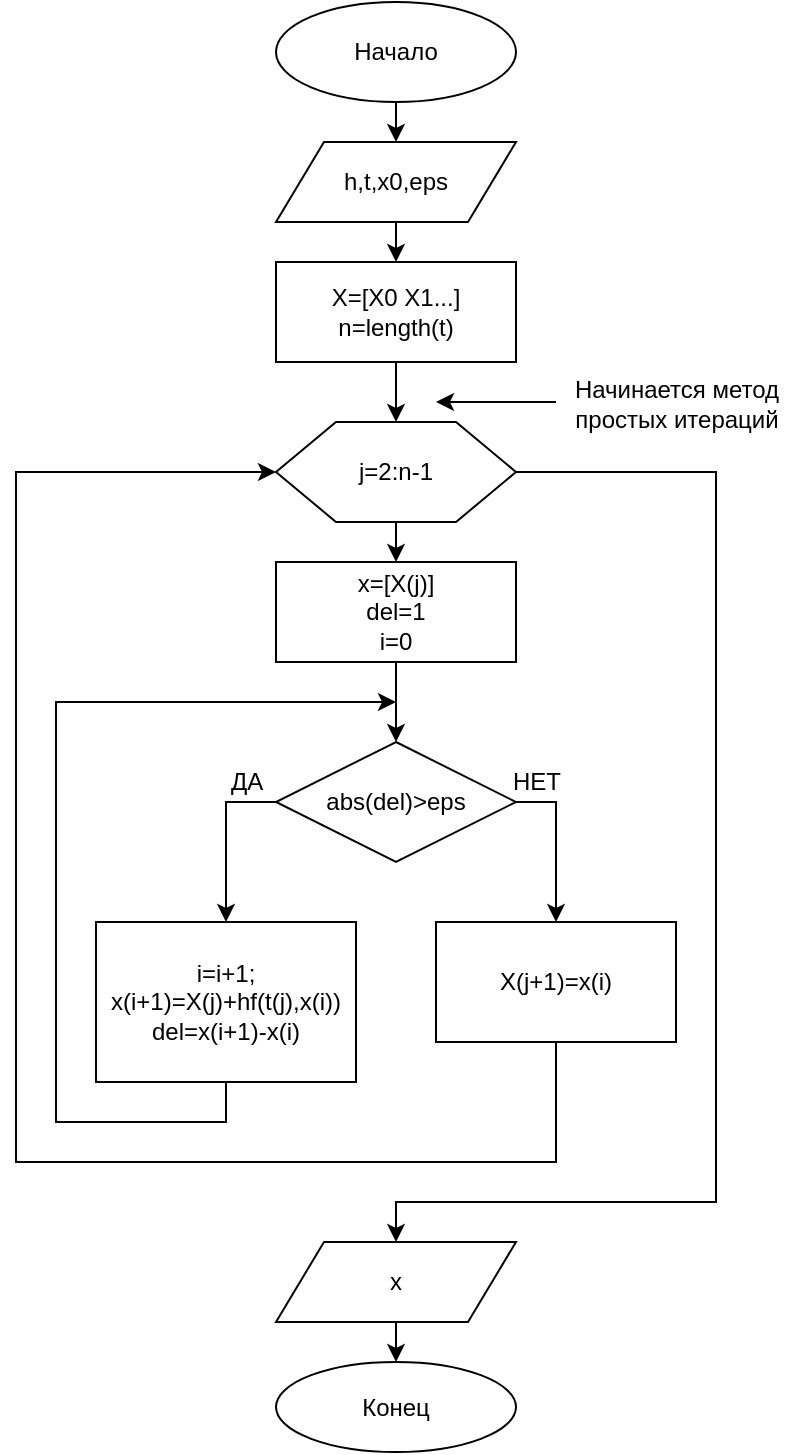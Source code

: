 <mxfile version="13.3.9" type="device"><diagram id="vPtZJe7t3Ld11ThxYxX_" name="Page-1"><mxGraphModel dx="614" dy="592" grid="1" gridSize="10" guides="1" tooltips="1" connect="1" arrows="1" fold="1" page="1" pageScale="1" pageWidth="827" pageHeight="1169" math="0" shadow="0"><root><mxCell id="0"/><mxCell id="1" parent="0"/><mxCell id="J-A4npTsexHRF7itAPoz-8" style="edgeStyle=orthogonalEdgeStyle;rounded=0;orthogonalLoop=1;jettySize=auto;html=1;exitX=0.5;exitY=1;exitDx=0;exitDy=0;entryX=0.5;entryY=0;entryDx=0;entryDy=0;" edge="1" parent="1" source="J-A4npTsexHRF7itAPoz-1" target="J-A4npTsexHRF7itAPoz-2"><mxGeometry relative="1" as="geometry"/></mxCell><mxCell id="J-A4npTsexHRF7itAPoz-1" value="Начало" style="ellipse;whiteSpace=wrap;html=1;" vertex="1" parent="1"><mxGeometry x="360" y="50" width="120" height="50" as="geometry"/></mxCell><mxCell id="J-A4npTsexHRF7itAPoz-9" style="edgeStyle=orthogonalEdgeStyle;rounded=0;orthogonalLoop=1;jettySize=auto;html=1;exitX=0.5;exitY=1;exitDx=0;exitDy=0;entryX=0.5;entryY=0;entryDx=0;entryDy=0;" edge="1" parent="1" source="J-A4npTsexHRF7itAPoz-2" target="J-A4npTsexHRF7itAPoz-3"><mxGeometry relative="1" as="geometry"/></mxCell><mxCell id="J-A4npTsexHRF7itAPoz-2" value="h,t,x0,eps" style="shape=parallelogram;perimeter=parallelogramPerimeter;whiteSpace=wrap;html=1;" vertex="1" parent="1"><mxGeometry x="360" y="120" width="120" height="40" as="geometry"/></mxCell><mxCell id="J-A4npTsexHRF7itAPoz-10" style="edgeStyle=orthogonalEdgeStyle;rounded=0;orthogonalLoop=1;jettySize=auto;html=1;exitX=0.5;exitY=1;exitDx=0;exitDy=0;entryX=0.5;entryY=0;entryDx=0;entryDy=0;" edge="1" parent="1" source="J-A4npTsexHRF7itAPoz-3"><mxGeometry relative="1" as="geometry"><mxPoint x="420" y="260" as="targetPoint"/></mxGeometry></mxCell><mxCell id="J-A4npTsexHRF7itAPoz-3" value="X=[X0 X1...]&lt;br&gt;n=length(t)" style="rounded=0;whiteSpace=wrap;html=1;" vertex="1" parent="1"><mxGeometry x="360" y="180" width="120" height="50" as="geometry"/></mxCell><mxCell id="J-A4npTsexHRF7itAPoz-14" style="edgeStyle=orthogonalEdgeStyle;rounded=0;orthogonalLoop=1;jettySize=auto;html=1;exitX=0.5;exitY=1;exitDx=0;exitDy=0;entryX=0.5;entryY=0;entryDx=0;entryDy=0;" edge="1" parent="1" source="J-A4npTsexHRF7itAPoz-6" target="J-A4npTsexHRF7itAPoz-7"><mxGeometry relative="1" as="geometry"/></mxCell><mxCell id="J-A4npTsexHRF7itAPoz-6" value="x" style="shape=parallelogram;perimeter=parallelogramPerimeter;whiteSpace=wrap;html=1;" vertex="1" parent="1"><mxGeometry x="360" y="670" width="120" height="40" as="geometry"/></mxCell><mxCell id="J-A4npTsexHRF7itAPoz-7" value="Конец" style="ellipse;whiteSpace=wrap;html=1;" vertex="1" parent="1"><mxGeometry x="360" y="730" width="120" height="45" as="geometry"/></mxCell><mxCell id="J-A4npTsexHRF7itAPoz-22" style="edgeStyle=orthogonalEdgeStyle;rounded=0;orthogonalLoop=1;jettySize=auto;html=1;exitX=0.5;exitY=1;exitDx=0;exitDy=0;entryX=0.5;entryY=0;entryDx=0;entryDy=0;" edge="1" parent="1" source="J-A4npTsexHRF7itAPoz-17" target="J-A4npTsexHRF7itAPoz-18"><mxGeometry relative="1" as="geometry"/></mxCell><mxCell id="J-A4npTsexHRF7itAPoz-31" style="edgeStyle=orthogonalEdgeStyle;rounded=0;orthogonalLoop=1;jettySize=auto;html=1;exitX=1;exitY=0.5;exitDx=0;exitDy=0;" edge="1" parent="1" source="J-A4npTsexHRF7itAPoz-17" target="J-A4npTsexHRF7itAPoz-6"><mxGeometry relative="1" as="geometry"><Array as="points"><mxPoint x="580" y="285"/><mxPoint x="580" y="650"/><mxPoint x="420" y="650"/></Array></mxGeometry></mxCell><mxCell id="J-A4npTsexHRF7itAPoz-17" value="j=2:n-1" style="shape=hexagon;perimeter=hexagonPerimeter2;whiteSpace=wrap;html=1;" vertex="1" parent="1"><mxGeometry x="360" y="260" width="120" height="50" as="geometry"/></mxCell><mxCell id="J-A4npTsexHRF7itAPoz-23" style="edgeStyle=orthogonalEdgeStyle;rounded=0;orthogonalLoop=1;jettySize=auto;html=1;exitX=0.5;exitY=1;exitDx=0;exitDy=0;" edge="1" parent="1" source="J-A4npTsexHRF7itAPoz-18" target="J-A4npTsexHRF7itAPoz-19"><mxGeometry relative="1" as="geometry"/></mxCell><mxCell id="J-A4npTsexHRF7itAPoz-18" value="x=[X(j)]&lt;br&gt;del=1&lt;br&gt;i=0" style="rounded=0;whiteSpace=wrap;html=1;" vertex="1" parent="1"><mxGeometry x="360" y="330" width="120" height="50" as="geometry"/></mxCell><mxCell id="J-A4npTsexHRF7itAPoz-24" style="edgeStyle=orthogonalEdgeStyle;rounded=0;orthogonalLoop=1;jettySize=auto;html=1;exitX=0;exitY=0.5;exitDx=0;exitDy=0;entryX=0.5;entryY=0;entryDx=0;entryDy=0;" edge="1" parent="1" source="J-A4npTsexHRF7itAPoz-19" target="J-A4npTsexHRF7itAPoz-20"><mxGeometry relative="1" as="geometry"/></mxCell><mxCell id="J-A4npTsexHRF7itAPoz-25" style="edgeStyle=orthogonalEdgeStyle;rounded=0;orthogonalLoop=1;jettySize=auto;html=1;exitX=1;exitY=0.5;exitDx=0;exitDy=0;" edge="1" parent="1" source="J-A4npTsexHRF7itAPoz-19" target="J-A4npTsexHRF7itAPoz-21"><mxGeometry relative="1" as="geometry"/></mxCell><mxCell id="J-A4npTsexHRF7itAPoz-19" value="abs(del)&amp;gt;eps" style="rhombus;whiteSpace=wrap;html=1;" vertex="1" parent="1"><mxGeometry x="360" y="420" width="120" height="60" as="geometry"/></mxCell><mxCell id="J-A4npTsexHRF7itAPoz-26" style="edgeStyle=orthogonalEdgeStyle;rounded=0;orthogonalLoop=1;jettySize=auto;html=1;exitX=0.5;exitY=1;exitDx=0;exitDy=0;" edge="1" parent="1" source="J-A4npTsexHRF7itAPoz-20"><mxGeometry relative="1" as="geometry"><mxPoint x="420" y="400" as="targetPoint"/><Array as="points"><mxPoint x="335" y="610"/><mxPoint x="250" y="610"/><mxPoint x="250" y="400"/></Array></mxGeometry></mxCell><mxCell id="J-A4npTsexHRF7itAPoz-20" value="i=i+1;&lt;br&gt;x(i+1)=X(j)+hf(t(j),x(i))&lt;br&gt;del=x(i+1)-x(i)" style="rounded=0;whiteSpace=wrap;html=1;" vertex="1" parent="1"><mxGeometry x="270" y="510" width="130" height="80" as="geometry"/></mxCell><mxCell id="J-A4npTsexHRF7itAPoz-30" style="edgeStyle=orthogonalEdgeStyle;rounded=0;orthogonalLoop=1;jettySize=auto;html=1;exitX=0.5;exitY=1;exitDx=0;exitDy=0;entryX=0;entryY=0.5;entryDx=0;entryDy=0;" edge="1" parent="1" source="J-A4npTsexHRF7itAPoz-21" target="J-A4npTsexHRF7itAPoz-17"><mxGeometry relative="1" as="geometry"><Array as="points"><mxPoint x="500" y="630"/><mxPoint x="230" y="630"/><mxPoint x="230" y="285"/></Array></mxGeometry></mxCell><mxCell id="J-A4npTsexHRF7itAPoz-21" value="X(j+1)=x(i)" style="rounded=0;whiteSpace=wrap;html=1;" vertex="1" parent="1"><mxGeometry x="440" y="510" width="120" height="60" as="geometry"/></mxCell><mxCell id="J-A4npTsexHRF7itAPoz-28" value="ДА" style="text;html=1;align=center;verticalAlign=middle;resizable=0;points=[];autosize=1;" vertex="1" parent="1"><mxGeometry x="330" y="430" width="30" height="20" as="geometry"/></mxCell><mxCell id="J-A4npTsexHRF7itAPoz-29" value="НЕТ" style="text;html=1;align=center;verticalAlign=middle;resizable=0;points=[];autosize=1;" vertex="1" parent="1"><mxGeometry x="470" y="430" width="40" height="20" as="geometry"/></mxCell><mxCell id="J-A4npTsexHRF7itAPoz-32" value="" style="endArrow=classic;html=1;" edge="1" parent="1"><mxGeometry width="50" height="50" relative="1" as="geometry"><mxPoint x="500" y="250" as="sourcePoint"/><mxPoint x="440" y="250" as="targetPoint"/></mxGeometry></mxCell><mxCell id="J-A4npTsexHRF7itAPoz-33" value="Начинается метод&lt;br&gt;простых итераций" style="text;html=1;align=center;verticalAlign=middle;resizable=0;points=[];autosize=1;" vertex="1" parent="1"><mxGeometry x="500" y="236" width="120" height="30" as="geometry"/></mxCell></root></mxGraphModel></diagram></mxfile>